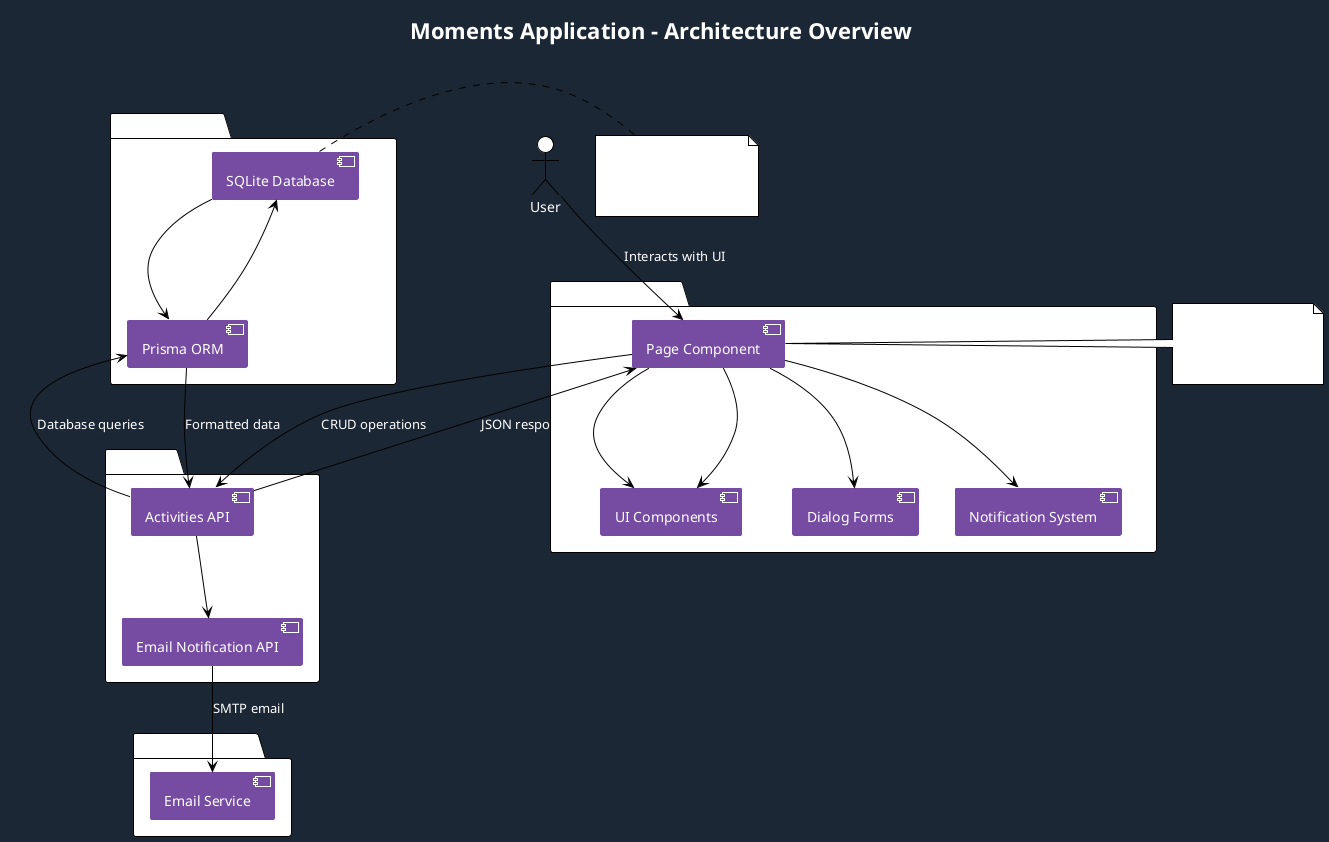 @startuml Moments Application Architecture

!theme plain
skinparam backgroundColor #1b2735
skinparam defaultFontColor white
skinparam classBackgroundColor #667eea
skinparam classBorderColor white
skinparam componentBackgroundColor #764ba2
skinparam componentBorderColor white

title Moments Application - Architecture Overview

package "Frontend (Next.js)" {
  component [Page Component] as Page
  component [UI Components] as UI
  component [Dialog Forms] as Dialog
  component [Notification System] as Notif
}

package "API Layer" {
  component [Activities API] as API
  component [Email Notification API] as EmailAPI
}

package "Database Layer" {
  database [SQLite Database] as DB
  component [Prisma ORM] as Prisma
}

package "External Services" {
  component [Email Service] as Email
}

' User interactions
actor User

User --> Page : Interacts with UI
Page --> UI : Renders components
Page --> Dialog : Opens forms
Page --> Notif : Shows notifications

' API calls
Page --> API : CRUD operations
API --> Prisma : Database queries
Prisma --> DB : SQL operations

' Email notifications
API --> EmailAPI : Send notifications
EmailAPI --> Email : SMTP email

' Data flow
DB --> Prisma : Data retrieval
Prisma --> API : Formatted data
API --> Page : JSON response
Page --> UI : State updates

note right of Page
  - Galaxy themed UI
  - Bubble components
  - Real-time updates
  - Filter & search
end note

note right of DB
  Activities table:
  - id, title, description
  - address, labels, rating
  - date, picture
end note

@enduml